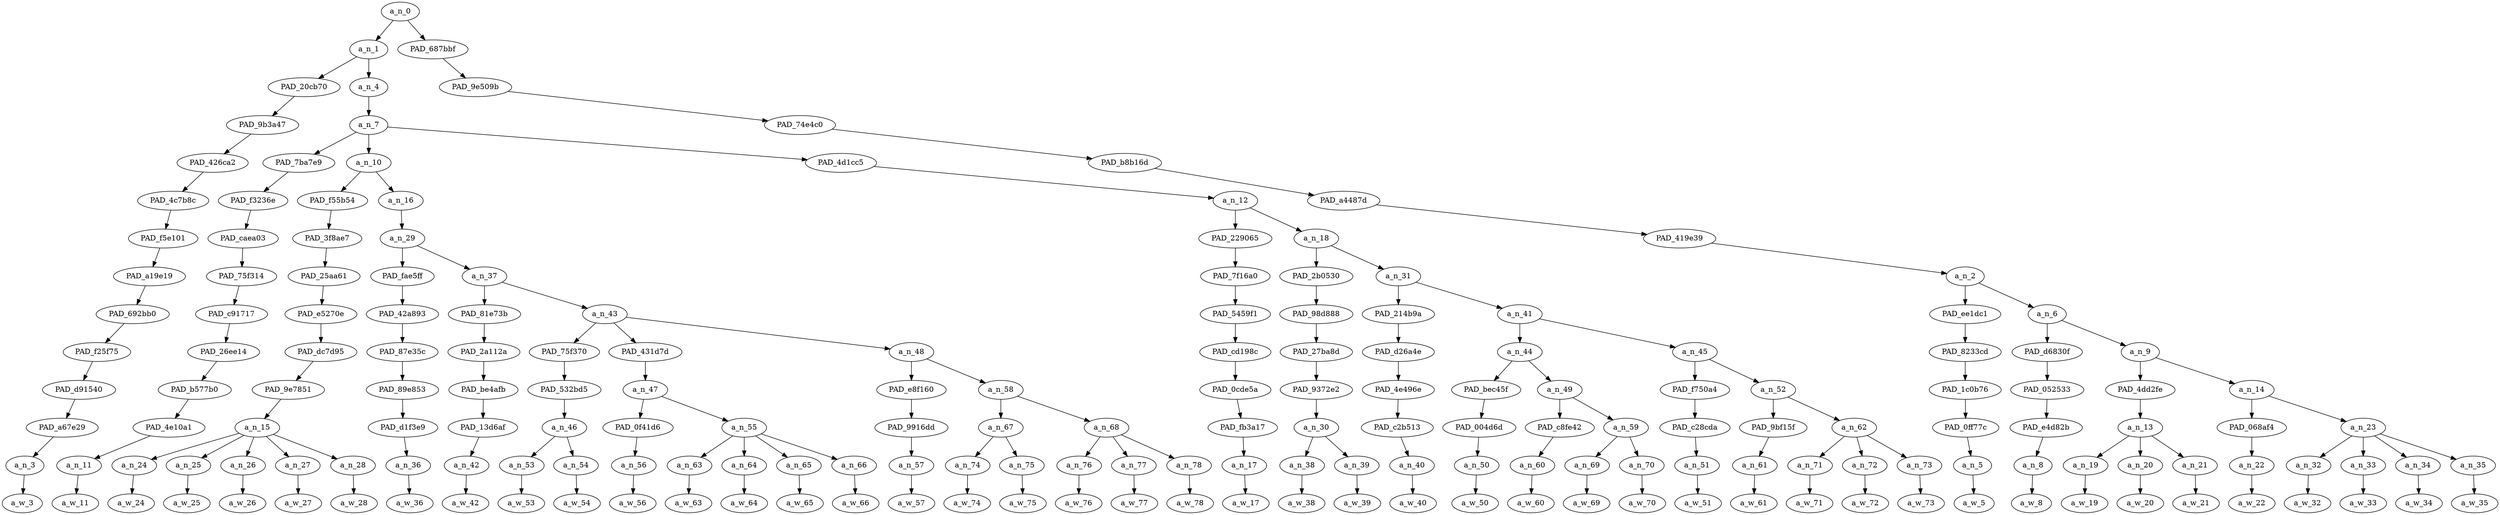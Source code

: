 strict digraph "" {
	a_n_0	[div_dir=1,
		index=0,
		level=13,
		pos="22.38129340277778,13!",
		text_span="[0, 1, 2, 3, 4, 5, 6, 7, 8, 9, 10, 11, 12, 13, 14, 15, 16, 17, 18, 19, 20, 21, 22, 23, 24, 25, 26, 27, 28, 29, 30, 31, 32, 33, 34, \
35, 36, 37, 38, 39, 40, 41, 42, 43, 44]",
		value=1.00000000];
	a_n_1	[div_dir=1,
		index=0,
		level=12,
		pos="8.356336805555555,12!",
		text_span="[0, 1, 2, 3, 4, 5, 6, 7, 8, 9, 10, 11, 12, 13, 14, 15, 16, 17, 18, 19, 20, 21, 22, 23, 24, 25, 26, 27, 28, 29, 30, 31, 32, 33, 34]",
		value=0.71228110];
	a_n_0 -> a_n_1;
	PAD_687bbf	[div_dir=1,
		index=1,
		level=12,
		pos="36.40625,12!",
		text_span="[35, 36, 37, 38, 39, 40, 41, 42, 43, 44]",
		value=0.28755032];
	a_n_0 -> PAD_687bbf;
	PAD_20cb70	[div_dir=1,
		index=0,
		level=11,
		pos="0.0,11!",
		text_span="[0]",
		value=0.01600380];
	a_n_1 -> PAD_20cb70;
	a_n_4	[div_dir=1,
		index=1,
		level=11,
		pos="16.71267361111111,11!",
		text_span="[1, 2, 3, 4, 5, 6, 7, 8, 9, 10, 11, 12, 13, 14, 15, 16, 17, 18, 19, 20, 21, 22, 23, 24, 25, 26, 27, 28, 29, 30, 31, 32, 33, 34]",
		value=0.69609708];
	a_n_1 -> a_n_4;
	PAD_9b3a47	[div_dir=1,
		index=0,
		level=10,
		pos="0.0,10!",
		text_span="[0]",
		value=0.01600380];
	PAD_20cb70 -> PAD_9b3a47;
	PAD_426ca2	[div_dir=1,
		index=0,
		level=9,
		pos="0.0,9!",
		text_span="[0]",
		value=0.01600380];
	PAD_9b3a47 -> PAD_426ca2;
	PAD_4c7b8c	[div_dir=1,
		index=0,
		level=8,
		pos="0.0,8!",
		text_span="[0]",
		value=0.01600380];
	PAD_426ca2 -> PAD_4c7b8c;
	PAD_f5e101	[div_dir=1,
		index=0,
		level=7,
		pos="0.0,7!",
		text_span="[0]",
		value=0.01600380];
	PAD_4c7b8c -> PAD_f5e101;
	PAD_a19e19	[div_dir=1,
		index=0,
		level=6,
		pos="0.0,6!",
		text_span="[0]",
		value=0.01600380];
	PAD_f5e101 -> PAD_a19e19;
	PAD_692bb0	[div_dir=1,
		index=0,
		level=5,
		pos="0.0,5!",
		text_span="[0]",
		value=0.01600380];
	PAD_a19e19 -> PAD_692bb0;
	PAD_f25f75	[div_dir=1,
		index=0,
		level=4,
		pos="0.0,4!",
		text_span="[0]",
		value=0.01600380];
	PAD_692bb0 -> PAD_f25f75;
	PAD_d91540	[div_dir=1,
		index=0,
		level=3,
		pos="0.0,3!",
		text_span="[0]",
		value=0.01600380];
	PAD_f25f75 -> PAD_d91540;
	PAD_a67e29	[div_dir=1,
		index=0,
		level=2,
		pos="0.0,2!",
		text_span="[0]",
		value=0.01600380];
	PAD_d91540 -> PAD_a67e29;
	a_n_3	[div_dir=1,
		index=0,
		level=1,
		pos="0.0,1!",
		text_span="[0]",
		value=0.01600380];
	PAD_a67e29 -> a_n_3;
	a_w_3	[div_dir=0,
		index=0,
		level=0,
		pos="0,0!",
		text_span="[0]",
		value=saw];
	a_n_3 -> a_w_3;
	a_n_7	[div_dir=1,
		index=1,
		level=10,
		pos="16.71267361111111,10!",
		text_span="[1, 2, 3, 4, 5, 6, 7, 8, 9, 10, 11, 12, 13, 14, 15, 16, 17, 18, 19, 20, 21, 22, 23, 24, 25, 26, 27, 28, 29, 30, 31, 32, 33, 34]",
		value=0.69592541];
	a_n_4 -> a_n_7;
	PAD_7ba7e9	[div_dir=1,
		index=2,
		level=9,
		pos="21.0,9!",
		text_span="[21]",
		value=0.00839007];
	a_n_7 -> PAD_7ba7e9;
	a_n_10	[div_dir=1,
		index=1,
		level=9,
		pos="5.442708333333333,9!",
		text_span="[1, 2, 3, 4, 5, 6, 7, 8, 9, 10, 11, 12, 13, 14, 15, 16, 17, 18, 19, 20]",
		value=0.33766876];
	a_n_7 -> a_n_10;
	PAD_4d1cc5	[div_dir=1,
		index=3,
		level=9,
		pos="23.6953125,9!",
		text_span="[22, 23, 24, 25, 26, 27, 28, 29, 30, 31, 32, 33, 34]",
		value=0.34969491];
	a_n_7 -> PAD_4d1cc5;
	PAD_f3236e	[div_dir=1,
		index=3,
		level=8,
		pos="21.0,8!",
		text_span="[21]",
		value=0.00839007];
	PAD_7ba7e9 -> PAD_f3236e;
	PAD_caea03	[div_dir=1,
		index=3,
		level=7,
		pos="21.0,7!",
		text_span="[21]",
		value=0.00839007];
	PAD_f3236e -> PAD_caea03;
	PAD_75f314	[div_dir=1,
		index=4,
		level=6,
		pos="21.0,6!",
		text_span="[21]",
		value=0.00839007];
	PAD_caea03 -> PAD_75f314;
	PAD_c91717	[div_dir=1,
		index=5,
		level=5,
		pos="21.0,5!",
		text_span="[21]",
		value=0.00839007];
	PAD_75f314 -> PAD_c91717;
	PAD_26ee14	[div_dir=1,
		index=7,
		level=4,
		pos="21.0,4!",
		text_span="[21]",
		value=0.00839007];
	PAD_c91717 -> PAD_26ee14;
	PAD_b577b0	[div_dir=1,
		index=8,
		level=3,
		pos="21.0,3!",
		text_span="[21]",
		value=0.00839007];
	PAD_26ee14 -> PAD_b577b0;
	PAD_4e10a1	[div_dir=1,
		index=10,
		level=2,
		pos="21.0,2!",
		text_span="[21]",
		value=0.00839007];
	PAD_b577b0 -> PAD_4e10a1;
	a_n_11	[div_dir=1,
		index=21,
		level=1,
		pos="21.0,1!",
		text_span="[21]",
		value=0.00839007];
	PAD_4e10a1 -> a_n_11;
	a_w_11	[div_dir=0,
		index=21,
		level=0,
		pos="21,0!",
		text_span="[21]",
		value=it];
	a_n_11 -> a_w_11;
	PAD_f55b54	[div_dir=1,
		index=1,
		level=8,
		pos="3.0,8!",
		text_span="[1, 2, 3, 4, 5]",
		value=0.17095649];
	a_n_10 -> PAD_f55b54;
	a_n_16	[div_dir=1,
		index=2,
		level=8,
		pos="7.885416666666666,8!",
		text_span="[6, 7, 8, 9, 10, 11, 12, 13, 14, 15, 16, 17, 18, 19, 20]",
		value=0.16650483];
	a_n_10 -> a_n_16;
	PAD_3f8ae7	[div_dir=1,
		index=1,
		level=7,
		pos="3.0,7!",
		text_span="[1, 2, 3, 4, 5]",
		value=0.17095649];
	PAD_f55b54 -> PAD_3f8ae7;
	PAD_25aa61	[div_dir=1,
		index=1,
		level=6,
		pos="3.0,6!",
		text_span="[1, 2, 3, 4, 5]",
		value=0.17095649];
	PAD_3f8ae7 -> PAD_25aa61;
	PAD_e5270e	[div_dir=1,
		index=1,
		level=5,
		pos="3.0,5!",
		text_span="[1, 2, 3, 4, 5]",
		value=0.17095649];
	PAD_25aa61 -> PAD_e5270e;
	PAD_dc7d95	[div_dir=1,
		index=1,
		level=4,
		pos="3.0,4!",
		text_span="[1, 2, 3, 4, 5]",
		value=0.17095649];
	PAD_e5270e -> PAD_dc7d95;
	PAD_9e7851	[div_dir=1,
		index=1,
		level=3,
		pos="3.0,3!",
		text_span="[1, 2, 3, 4, 5]",
		value=0.17095649];
	PAD_dc7d95 -> PAD_9e7851;
	a_n_15	[div_dir=1,
		index=1,
		level=2,
		pos="3.0,2!",
		text_span="[1, 2, 3, 4, 5]",
		value=0.17095649];
	PAD_9e7851 -> a_n_15;
	a_n_24	[div_dir=1,
		index=1,
		level=1,
		pos="1.0,1!",
		text_span="[1]",
		value=0.01185042];
	a_n_15 -> a_n_24;
	a_n_25	[div_dir=-1,
		index=2,
		level=1,
		pos="2.0,1!",
		text_span="[2]",
		value=0.01322352];
	a_n_15 -> a_n_25;
	a_n_26	[div_dir=-1,
		index=3,
		level=1,
		pos="3.0,1!",
		text_span="[3]",
		value=0.03000832];
	a_n_15 -> a_n_26;
	a_n_27	[div_dir=1,
		index=4,
		level=1,
		pos="4.0,1!",
		text_span="[4]",
		value=0.09532306];
	a_n_15 -> a_n_27;
	a_n_28	[div_dir=1,
		index=5,
		level=1,
		pos="5.0,1!",
		text_span="[5]",
		value=0.02028847];
	a_n_15 -> a_n_28;
	a_w_24	[div_dir=0,
		index=1,
		level=0,
		pos="1,0!",
		text_span="[1]",
		value=the];
	a_n_24 -> a_w_24;
	a_w_25	[div_dir=0,
		index=2,
		level=0,
		pos="2,0!",
		text_span="[2]",
		value=new];
	a_n_25 -> a_w_25;
	a_w_26	[div_dir=0,
		index=3,
		level=0,
		pos="3,0!",
		text_span="[3]",
		value=star];
	a_n_26 -> a_w_26;
	a_w_27	[div_dir=0,
		index=4,
		level=0,
		pos="4,0!",
		text_span="[4]",
		value=whores];
	a_n_27 -> a_w_27;
	a_w_28	[div_dir=0,
		index=5,
		level=0,
		pos="5,0!",
		text_span="[5]",
		value=movie];
	a_n_28 -> a_w_28;
	a_n_29	[div_dir=1,
		index=2,
		level=7,
		pos="7.885416666666666,7!",
		text_span="[6, 7, 8, 9, 10, 11, 12, 13, 14, 15, 16, 17, 18, 19, 20]",
		value=0.16642235];
	a_n_16 -> a_n_29;
	PAD_fae5ff	[div_dir=1,
		index=2,
		level=6,
		pos="6.0,6!",
		text_span="[6]",
		value=0.01136959];
	a_n_29 -> PAD_fae5ff;
	a_n_37	[div_dir=1,
		index=3,
		level=6,
		pos="9.770833333333332,6!",
		text_span="[7, 8, 9, 10, 11, 12, 13, 14, 15, 16, 17, 18, 19, 20]",
		value=0.15497028];
	a_n_29 -> a_n_37;
	PAD_42a893	[div_dir=1,
		index=2,
		level=5,
		pos="6.0,5!",
		text_span="[6]",
		value=0.01136959];
	PAD_fae5ff -> PAD_42a893;
	PAD_87e35c	[div_dir=1,
		index=2,
		level=4,
		pos="6.0,4!",
		text_span="[6]",
		value=0.01136959];
	PAD_42a893 -> PAD_87e35c;
	PAD_89e853	[div_dir=1,
		index=2,
		level=3,
		pos="6.0,3!",
		text_span="[6]",
		value=0.01136959];
	PAD_87e35c -> PAD_89e853;
	PAD_d1f3e9	[div_dir=1,
		index=2,
		level=2,
		pos="6.0,2!",
		text_span="[6]",
		value=0.01136959];
	PAD_89e853 -> PAD_d1f3e9;
	a_n_36	[div_dir=1,
		index=6,
		level=1,
		pos="6.0,1!",
		text_span="[6]",
		value=0.01136959];
	PAD_d1f3e9 -> a_n_36;
	a_w_36	[div_dir=0,
		index=6,
		level=0,
		pos="6,0!",
		text_span="[6]",
		value=this];
	a_n_36 -> a_w_36;
	PAD_81e73b	[div_dir=-1,
		index=3,
		level=5,
		pos="7.0,5!",
		text_span="[7]",
		value=0.00910440];
	a_n_37 -> PAD_81e73b;
	a_n_43	[div_dir=1,
		index=4,
		level=5,
		pos="12.541666666666666,5!",
		text_span="[8, 9, 10, 11, 12, 13, 14, 15, 16, 17, 18, 19, 20]",
		value=0.14578333];
	a_n_37 -> a_n_43;
	PAD_2a112a	[div_dir=-1,
		index=3,
		level=4,
		pos="7.0,4!",
		text_span="[7]",
		value=0.00910440];
	PAD_81e73b -> PAD_2a112a;
	PAD_be4afb	[div_dir=-1,
		index=3,
		level=3,
		pos="7.0,3!",
		text_span="[7]",
		value=0.00910440];
	PAD_2a112a -> PAD_be4afb;
	PAD_13d6af	[div_dir=-1,
		index=3,
		level=2,
		pos="7.0,2!",
		text_span="[7]",
		value=0.00910440];
	PAD_be4afb -> PAD_13d6af;
	a_n_42	[div_dir=-1,
		index=7,
		level=1,
		pos="7.0,1!",
		text_span="[7]",
		value=0.00910440];
	PAD_13d6af -> a_n_42;
	a_w_42	[div_dir=0,
		index=7,
		level=0,
		pos="7,0!",
		text_span="[7]",
		value=is];
	a_n_42 -> a_w_42;
	PAD_75f370	[div_dir=1,
		index=4,
		level=4,
		pos="8.5,4!",
		text_span="[8, 9]",
		value=0.02532743];
	a_n_43 -> PAD_75f370;
	PAD_431d7d	[div_dir=1,
		index=5,
		level=4,
		pos="12.75,4!",
		text_span="[10, 11, 12, 13, 14]",
		value=0.04213928];
	a_n_43 -> PAD_431d7d;
	a_n_48	[div_dir=1,
		index=6,
		level=4,
		pos="16.375,4!",
		text_span="[15, 16, 17, 18, 19, 20]",
		value=0.07822845];
	a_n_43 -> a_n_48;
	PAD_532bd5	[div_dir=1,
		index=4,
		level=3,
		pos="8.5,3!",
		text_span="[8, 9]",
		value=0.02532743];
	PAD_75f370 -> PAD_532bd5;
	a_n_46	[div_dir=1,
		index=4,
		level=2,
		pos="8.5,2!",
		text_span="[8, 9]",
		value=0.02532743];
	PAD_532bd5 -> a_n_46;
	a_n_53	[div_dir=1,
		index=8,
		level=1,
		pos="8.0,1!",
		text_span="[8]",
		value=0.01106403];
	a_n_46 -> a_n_53;
	a_n_54	[div_dir=1,
		index=9,
		level=1,
		pos="9.0,1!",
		text_span="[9]",
		value=0.01424977];
	a_n_46 -> a_n_54;
	a_w_53	[div_dir=0,
		index=8,
		level=0,
		pos="8,0!",
		text_span="[8]",
		value=my];
	a_n_53 -> a_w_53;
	a_w_54	[div_dir=0,
		index=9,
		level=0,
		pos="9,0!",
		text_span="[9]",
		value=review];
	a_n_54 -> a_w_54;
	a_n_47	[div_dir=1,
		index=5,
		level=3,
		pos="12.75,3!",
		text_span="[10, 11, 12, 13, 14]",
		value=0.04213928];
	PAD_431d7d -> a_n_47;
	PAD_0f41d6	[div_dir=1,
		index=6,
		level=2,
		pos="14.0,2!",
		text_span="[14]",
		value=0.01016317];
	a_n_47 -> PAD_0f41d6;
	a_n_55	[div_dir=1,
		index=5,
		level=2,
		pos="11.5,2!",
		text_span="[10, 11, 12, 13]",
		value=0.03195532];
	a_n_47 -> a_n_55;
	a_n_56	[div_dir=1,
		index=14,
		level=1,
		pos="14.0,1!",
		text_span="[14]",
		value=0.01016317];
	PAD_0f41d6 -> a_n_56;
	a_w_56	[div_dir=0,
		index=14,
		level=0,
		pos="14,0!",
		text_span="[14]",
		value=ago];
	a_n_56 -> a_w_56;
	a_n_63	[div_dir=1,
		index=10,
		level=1,
		pos="10.0,1!",
		text_span="[10]",
		value=0.00801433];
	a_n_55 -> a_n_63;
	a_n_64	[div_dir=-1,
		index=11,
		level=1,
		pos="11.0,1!",
		text_span="[11]",
		value=0.00759810];
	a_n_55 -> a_n_64;
	a_n_65	[div_dir=-1,
		index=12,
		level=1,
		pos="12.0,1!",
		text_span="[12]",
		value=0.00790342];
	a_n_55 -> a_n_65;
	a_n_66	[div_dir=1,
		index=13,
		level=1,
		pos="13.0,1!",
		text_span="[13]",
		value=0.00842656];
	a_n_55 -> a_n_66;
	a_w_63	[div_dir=0,
		index=10,
		level=0,
		pos="10,0!",
		text_span="[10]",
		value=a];
	a_n_63 -> a_w_63;
	a_w_64	[div_dir=0,
		index=11,
		level=0,
		pos="11,0!",
		text_span="[11]",
		value=long];
	a_n_64 -> a_w_64;
	a_w_65	[div_dir=0,
		index=12,
		level=0,
		pos="12,0!",
		text_span="[12]",
		value=long1];
	a_n_65 -> a_w_65;
	a_w_66	[div_dir=0,
		index=13,
		level=0,
		pos="13,0!",
		text_span="[13]",
		value=time];
	a_n_66 -> a_w_66;
	PAD_e8f160	[div_dir=-1,
		index=6,
		level=3,
		pos="15.0,3!",
		text_span="[15]",
		value=0.01088264];
	a_n_48 -> PAD_e8f160;
	a_n_58	[div_dir=1,
		index=7,
		level=3,
		pos="17.75,3!",
		text_span="[16, 17, 18, 19, 20]",
		value=0.06724287];
	a_n_48 -> a_n_58;
	PAD_9916dd	[div_dir=-1,
		index=7,
		level=2,
		pos="15.0,2!",
		text_span="[15]",
		value=0.01088264];
	PAD_e8f160 -> PAD_9916dd;
	a_n_57	[div_dir=-1,
		index=15,
		level=1,
		pos="15.0,1!",
		text_span="[15]",
		value=0.01088264];
	PAD_9916dd -> a_n_57;
	a_w_57	[div_dir=0,
		index=15,
		level=0,
		pos="15,0!",
		text_span="[15]",
		value=in];
	a_n_57 -> a_w_57;
	a_n_67	[div_dir=1,
		index=8,
		level=2,
		pos="16.5,2!",
		text_span="[16, 17]",
		value=0.04037077];
	a_n_58 -> a_n_67;
	a_n_68	[div_dir=1,
		index=9,
		level=2,
		pos="19.0,2!",
		text_span="[18, 19, 20]",
		value=0.02675543];
	a_n_58 -> a_n_68;
	a_n_74	[div_dir=1,
		index=16,
		level=1,
		pos="16.0,1!",
		text_span="[16]",
		value=0.00942752];
	a_n_67 -> a_n_74;
	a_n_75	[div_dir=1,
		index=17,
		level=1,
		pos="17.0,1!",
		text_span="[17]",
		value=0.03077738];
	a_n_67 -> a_n_75;
	a_w_74	[div_dir=0,
		index=16,
		level=0,
		pos="16,0!",
		text_span="[16]",
		value=a1];
	a_n_74 -> a_w_74;
	a_w_75	[div_dir=0,
		index=17,
		level=0,
		pos="17,0!",
		text_span="[17]",
		value=ghetto];
	a_n_75 -> a_w_75;
	a_n_76	[div_dir=1,
		index=18,
		level=1,
		pos="18.0,1!",
		text_span="[18]",
		value=0.01024257];
	a_n_68 -> a_n_76;
	a_n_77	[div_dir=1,
		index=19,
		level=1,
		pos="19.0,1!",
		text_span="[19]",
		value=0.00767880];
	a_n_68 -> a_n_77;
	a_n_78	[div_dir=1,
		index=20,
		level=1,
		pos="20.0,1!",
		text_span="[20]",
		value=0.00881402];
	a_n_68 -> a_n_78;
	a_w_76	[div_dir=0,
		index=18,
		level=0,
		pos="18,0!",
		text_span="[18]",
		value=far];
	a_n_76 -> a_w_76;
	a_w_77	[div_dir=0,
		index=19,
		level=0,
		pos="19,0!",
		text_span="[19]",
		value=far1];
	a_n_77 -> a_w_77;
	a_w_78	[div_dir=0,
		index=20,
		level=0,
		pos="20,0!",
		text_span="[20]",
		value=away];
	a_n_78 -> a_w_78;
	a_n_12	[div_dir=1,
		index=4,
		level=8,
		pos="23.6953125,8!",
		text_span="[22, 23, 24, 25, 26, 27, 28, 29, 30, 31, 32, 33, 34]",
		value=0.34969491];
	PAD_4d1cc5 -> a_n_12;
	PAD_229065	[div_dir=1,
		index=4,
		level=7,
		pos="22.0,7!",
		text_span="[22]",
		value=0.00972004];
	a_n_12 -> PAD_229065;
	a_n_18	[div_dir=1,
		index=5,
		level=7,
		pos="25.390625,7!",
		text_span="[23, 24, 25, 26, 27, 28, 29, 30, 31, 32, 33, 34]",
		value=0.33994330];
	a_n_12 -> a_n_18;
	PAD_7f16a0	[div_dir=1,
		index=5,
		level=6,
		pos="22.0,6!",
		text_span="[22]",
		value=0.00972004];
	PAD_229065 -> PAD_7f16a0;
	PAD_5459f1	[div_dir=1,
		index=6,
		level=5,
		pos="22.0,5!",
		text_span="[22]",
		value=0.00972004];
	PAD_7f16a0 -> PAD_5459f1;
	PAD_cd198c	[div_dir=1,
		index=8,
		level=4,
		pos="22.0,4!",
		text_span="[22]",
		value=0.00972004];
	PAD_5459f1 -> PAD_cd198c;
	PAD_0cde5a	[div_dir=1,
		index=9,
		level=3,
		pos="22.0,3!",
		text_span="[22]",
		value=0.00972004];
	PAD_cd198c -> PAD_0cde5a;
	PAD_fb3a17	[div_dir=1,
		index=11,
		level=2,
		pos="22.0,2!",
		text_span="[22]",
		value=0.00972004];
	PAD_0cde5a -> PAD_fb3a17;
	a_n_17	[div_dir=1,
		index=22,
		level=1,
		pos="22.0,1!",
		text_span="[22]",
		value=0.00972004];
	PAD_fb3a17 -> a_n_17;
	a_w_17	[div_dir=0,
		index=22,
		level=0,
		pos="22,0!",
		text_span="[22]",
		value=is1];
	a_n_17 -> a_w_17;
	PAD_2b0530	[div_dir=-1,
		index=6,
		level=6,
		pos="23.5,6!",
		text_span="[23, 24]",
		value=0.02175194];
	a_n_18 -> PAD_2b0530;
	a_n_31	[div_dir=1,
		index=7,
		level=6,
		pos="27.28125,6!",
		text_span="[25, 26, 27, 28, 29, 30, 31, 32, 33, 34]",
		value=0.31815902];
	a_n_18 -> a_n_31;
	PAD_98d888	[div_dir=-1,
		index=7,
		level=5,
		pos="23.5,5!",
		text_span="[23, 24]",
		value=0.02175194];
	PAD_2b0530 -> PAD_98d888;
	PAD_27ba8d	[div_dir=-1,
		index=9,
		level=4,
		pos="23.5,4!",
		text_span="[23, 24]",
		value=0.02175194];
	PAD_98d888 -> PAD_27ba8d;
	PAD_9372e2	[div_dir=-1,
		index=10,
		level=3,
		pos="23.5,3!",
		text_span="[23, 24]",
		value=0.02175194];
	PAD_27ba8d -> PAD_9372e2;
	a_n_30	[div_dir=-1,
		index=12,
		level=2,
		pos="23.5,2!",
		text_span="[23, 24]",
		value=0.02175194];
	PAD_9372e2 -> a_n_30;
	a_n_38	[div_dir=1,
		index=23,
		level=1,
		pos="23.0,1!",
		text_span="[23]",
		value=0.00835988];
	a_n_30 -> a_n_38;
	a_n_39	[div_dir=-1,
		index=24,
		level=1,
		pos="24.0,1!",
		text_span="[24]",
		value=0.01339015];
	a_n_30 -> a_n_39;
	a_w_38	[div_dir=0,
		index=23,
		level=0,
		pos="23,0!",
		text_span="[23]",
		value=a2];
	a_n_38 -> a_w_38;
	a_w_39	[div_dir=0,
		index=24,
		level=0,
		pos="24,0!",
		text_span="[24]",
		value=period];
	a_n_39 -> a_w_39;
	PAD_214b9a	[div_dir=1,
		index=8,
		level=5,
		pos="25.0,5!",
		text_span="[25]",
		value=0.00988715];
	a_n_31 -> PAD_214b9a;
	a_n_41	[div_dir=1,
		index=9,
		level=5,
		pos="29.5625,5!",
		text_span="[26, 27, 28, 29, 30, 31, 32, 33, 34]",
		value=0.30823687];
	a_n_31 -> a_n_41;
	PAD_d26a4e	[div_dir=1,
		index=10,
		level=4,
		pos="25.0,4!",
		text_span="[25]",
		value=0.00988715];
	PAD_214b9a -> PAD_d26a4e;
	PAD_4e496e	[div_dir=1,
		index=11,
		level=3,
		pos="25.0,3!",
		text_span="[25]",
		value=0.00988715];
	PAD_d26a4e -> PAD_4e496e;
	PAD_c2b513	[div_dir=1,
		index=13,
		level=2,
		pos="25.0,2!",
		text_span="[25]",
		value=0.00988715];
	PAD_4e496e -> PAD_c2b513;
	a_n_40	[div_dir=1,
		index=25,
		level=1,
		pos="25.0,1!",
		text_span="[25]",
		value=0.00988715];
	PAD_c2b513 -> a_n_40;
	a_w_40	[div_dir=0,
		index=25,
		level=0,
		pos="25,0!",
		text_span="[25]",
		value=of];
	a_n_40 -> a_w_40;
	a_n_44	[div_dir=1,
		index=11,
		level=4,
		pos="28.125,4!",
		text_span="[26, 27, 28, 29]",
		value=0.22088351];
	a_n_41 -> a_n_44;
	a_n_45	[div_dir=-1,
		index=12,
		level=4,
		pos="31.0,4!",
		text_span="[30, 31, 32, 33, 34]",
		value=0.08732348];
	a_n_41 -> a_n_45;
	PAD_bec45f	[div_dir=-1,
		index=13,
		level=3,
		pos="29.0,3!",
		text_span="[29]",
		value=0.04525097];
	a_n_44 -> PAD_bec45f;
	a_n_49	[div_dir=1,
		index=12,
		level=3,
		pos="27.25,3!",
		text_span="[26, 27, 28]",
		value=0.17558192];
	a_n_44 -> a_n_49;
	PAD_004d6d	[div_dir=-1,
		index=16,
		level=2,
		pos="29.0,2!",
		text_span="[29]",
		value=0.04525097];
	PAD_bec45f -> PAD_004d6d;
	a_n_50	[div_dir=-1,
		index=29,
		level=1,
		pos="29.0,1!",
		text_span="[29]",
		value=0.04525097];
	PAD_004d6d -> a_n_50;
	a_w_50	[div_dir=0,
		index=29,
		level=0,
		pos="29,0!",
		text_span="[29]",
		value=rocketships];
	a_n_50 -> a_w_50;
	PAD_c8fe42	[div_dir=1,
		index=15,
		level=2,
		pos="28.0,2!",
		text_span="[28]",
		value=0.10466301];
	a_n_49 -> PAD_c8fe42;
	a_n_59	[div_dir=1,
		index=14,
		level=2,
		pos="26.5,2!",
		text_span="[26, 27]",
		value=0.07078433];
	a_n_49 -> a_n_59;
	a_n_60	[div_dir=1,
		index=28,
		level=1,
		pos="28.0,1!",
		text_span="[28]",
		value=0.10466301];
	PAD_c8fe42 -> a_n_60;
	a_w_60	[div_dir=0,
		index=28,
		level=0,
		pos="28,0!",
		text_span="[28]",
		value=nigga];
	a_n_60 -> a_w_60;
	a_n_69	[div_dir=-1,
		index=26,
		level=1,
		pos="26.0,1!",
		text_span="[26]",
		value=0.04457029];
	a_n_59 -> a_n_69;
	a_n_70	[div_dir=1,
		index=27,
		level=1,
		pos="27.0,1!",
		text_span="[27]",
		value=0.02616690];
	a_n_59 -> a_n_70;
	a_w_69	[div_dir=0,
		index=26,
		level=0,
		pos="26,0!",
		text_span="[26]",
		value=cibil];
	a_n_69 -> a_w_69;
	a_w_70	[div_dir=0,
		index=27,
		level=0,
		pos="27,0!",
		text_span="[27]",
		value=rights];
	a_n_70 -> a_w_70;
	PAD_f750a4	[div_dir=1,
		index=14,
		level=3,
		pos="30.0,3!",
		text_span="[30]",
		value=0.01699645];
	a_n_45 -> PAD_f750a4;
	a_n_52	[div_dir=-1,
		index=15,
		level=3,
		pos="32.0,3!",
		text_span="[31, 32, 33, 34]",
		value=0.07031898];
	a_n_45 -> a_n_52;
	PAD_c28cda	[div_dir=1,
		index=17,
		level=2,
		pos="30.0,2!",
		text_span="[30]",
		value=0.01699645];
	PAD_f750a4 -> PAD_c28cda;
	a_n_51	[div_dir=1,
		index=30,
		level=1,
		pos="30.0,1!",
		text_span="[30]",
		value=0.01699645];
	PAD_c28cda -> a_n_51;
	a_w_51	[div_dir=0,
		index=30,
		level=0,
		pos="30,0!",
		text_span="[30]",
		value=striking];
	a_n_51 -> a_w_51;
	PAD_9bf15f	[div_dir=1,
		index=18,
		level=2,
		pos="31.0,2!",
		text_span="[31]",
		value=0.01017338];
	a_n_52 -> PAD_9bf15f;
	a_n_62	[div_dir=-1,
		index=19,
		level=2,
		pos="33.0,2!",
		text_span="[32, 33, 34]",
		value=0.06013334];
	a_n_52 -> a_n_62;
	a_n_61	[div_dir=1,
		index=31,
		level=1,
		pos="31.0,1!",
		text_span="[31]",
		value=0.01017338];
	PAD_9bf15f -> a_n_61;
	a_w_61	[div_dir=0,
		index=31,
		level=0,
		pos="31,0!",
		text_span="[31]",
		value=from];
	a_n_61 -> a_w_61;
	a_n_71	[div_dir=-1,
		index=32,
		level=1,
		pos="32.0,1!",
		text_span="[32]",
		value=0.02107947];
	a_n_62 -> a_n_71;
	a_n_72	[div_dir=1,
		index=33,
		level=1,
		pos="33.0,1!",
		text_span="[33]",
		value=0.01866565];
	a_n_62 -> a_n_72;
	a_n_73	[div_dir=-1,
		index=34,
		level=1,
		pos="34.0,1!",
		text_span="[34]",
		value=0.02037427];
	a_n_62 -> a_n_73;
	a_w_71	[div_dir=0,
		index=32,
		level=0,
		pos="32,0!",
		text_span="[32]",
		value=dey];
	a_n_71 -> a_w_71;
	a_w_72	[div_dir=0,
		index=33,
		level=0,
		pos="33,0!",
		text_span="[33]",
		value=hood];
	a_n_72 -> a_w_72;
	a_w_73	[div_dir=0,
		index=34,
		level=0,
		pos="34,0!",
		text_span="[34]",
		value=dey1];
	a_n_73 -> a_w_73;
	PAD_9e509b	[div_dir=1,
		index=2,
		level=11,
		pos="36.40625,11!",
		text_span="[35, 36, 37, 38, 39, 40, 41, 42, 43, 44]",
		value=0.28755032];
	PAD_687bbf -> PAD_9e509b;
	PAD_74e4c0	[div_dir=1,
		index=2,
		level=10,
		pos="36.40625,10!",
		text_span="[35, 36, 37, 38, 39, 40, 41, 42, 43, 44]",
		value=0.28755032];
	PAD_9e509b -> PAD_74e4c0;
	PAD_b8b16d	[div_dir=1,
		index=4,
		level=9,
		pos="36.40625,9!",
		text_span="[35, 36, 37, 38, 39, 40, 41, 42, 43, 44]",
		value=0.28755032];
	PAD_74e4c0 -> PAD_b8b16d;
	PAD_a4487d	[div_dir=1,
		index=5,
		level=8,
		pos="36.40625,8!",
		text_span="[35, 36, 37, 38, 39, 40, 41, 42, 43, 44]",
		value=0.28755032];
	PAD_b8b16d -> PAD_a4487d;
	PAD_419e39	[div_dir=1,
		index=6,
		level=7,
		pos="36.40625,7!",
		text_span="[35, 36, 37, 38, 39, 40, 41, 42, 43, 44]",
		value=0.28755032];
	PAD_a4487d -> PAD_419e39;
	a_n_2	[div_dir=1,
		index=8,
		level=6,
		pos="36.40625,6!",
		text_span="[35, 36, 37, 38, 39, 40, 41, 42, 43, 44]",
		value=0.28755032];
	PAD_419e39 -> a_n_2;
	PAD_ee1dc1	[div_dir=-1,
		index=10,
		level=5,
		pos="35.0,5!",
		text_span="[35]",
		value=0.01043362];
	a_n_2 -> PAD_ee1dc1;
	a_n_6	[div_dir=1,
		index=11,
		level=5,
		pos="37.8125,5!",
		text_span="[36, 37, 38, 39, 40, 41, 42, 43, 44]",
		value=0.27709231];
	a_n_2 -> a_n_6;
	PAD_8233cd	[div_dir=-1,
		index=13,
		level=4,
		pos="35.0,4!",
		text_span="[35]",
		value=0.01043362];
	PAD_ee1dc1 -> PAD_8233cd;
	PAD_1c0b76	[div_dir=-1,
		index=16,
		level=3,
		pos="35.0,3!",
		text_span="[35]",
		value=0.01043362];
	PAD_8233cd -> PAD_1c0b76;
	PAD_0ff77c	[div_dir=-1,
		index=20,
		level=2,
		pos="35.0,2!",
		text_span="[35]",
		value=0.01043362];
	PAD_1c0b76 -> PAD_0ff77c;
	a_n_5	[div_dir=-1,
		index=35,
		level=1,
		pos="35.0,1!",
		text_span="[35]",
		value=0.01043362];
	PAD_0ff77c -> a_n_5;
	a_w_5	[div_dir=0,
		index=35,
		level=0,
		pos="35,0!",
		text_span="[35]",
		value=have];
	a_n_5 -> a_w_5;
	PAD_d6830f	[div_dir=1,
		index=14,
		level=4,
		pos="36.0,4!",
		text_span="[36]",
		value=0.01070210];
	a_n_6 -> PAD_d6830f;
	a_n_9	[div_dir=1,
		index=15,
		level=4,
		pos="39.625,4!",
		text_span="[37, 38, 39, 40, 41, 42, 43, 44]",
		value=0.26636384];
	a_n_6 -> a_n_9;
	PAD_052533	[div_dir=1,
		index=17,
		level=3,
		pos="36.0,3!",
		text_span="[36]",
		value=0.01070210];
	PAD_d6830f -> PAD_052533;
	PAD_e4d82b	[div_dir=1,
		index=21,
		level=2,
		pos="36.0,2!",
		text_span="[36]",
		value=0.01070210];
	PAD_052533 -> PAD_e4d82b;
	a_n_8	[div_dir=1,
		index=36,
		level=1,
		pos="36.0,1!",
		text_span="[36]",
		value=0.01070210];
	PAD_e4d82b -> a_n_8;
	a_w_8	[div_dir=0,
		index=36,
		level=0,
		pos="36,0!",
		text_span="[36]",
		value=won];
	a_n_8 -> a_w_8;
	PAD_4dd2fe	[div_dir=-1,
		index=18,
		level=3,
		pos="38.0,3!",
		text_span="[37, 38, 39]",
		value=0.04734924];
	a_n_9 -> PAD_4dd2fe;
	a_n_14	[div_dir=1,
		index=19,
		level=3,
		pos="41.25,3!",
		text_span="[40, 41, 42, 43, 44]",
		value=0.21898896];
	a_n_9 -> a_n_14;
	a_n_13	[div_dir=-1,
		index=22,
		level=2,
		pos="38.0,2!",
		text_span="[37, 38, 39]",
		value=0.04734924];
	PAD_4dd2fe -> a_n_13;
	a_n_19	[div_dir=1,
		index=37,
		level=1,
		pos="37.0,1!",
		text_span="[37]",
		value=0.02065244];
	a_n_13 -> a_n_19;
	a_n_20	[div_dir=-1,
		index=38,
		level=1,
		pos="38.0,1!",
		text_span="[38]",
		value=0.01086403];
	a_n_13 -> a_n_20;
	a_n_21	[div_dir=-1,
		index=39,
		level=1,
		pos="39.0,1!",
		text_span="[39]",
		value=0.01580642];
	a_n_13 -> a_n_21;
	a_w_19	[div_dir=0,
		index=37,
		level=0,
		pos="37,0!",
		text_span="[37]",
		value=dey2];
	a_n_19 -> a_w_19;
	a_w_20	[div_dir=0,
		index=38,
		level=0,
		pos="38,0!",
		text_span="[38]",
		value=first];
	a_n_20 -> a_w_20;
	a_w_21	[div_dir=0,
		index=39,
		level=0,
		pos="39,0!",
		text_span="[39]",
		value=victory];
	a_n_21 -> a_w_21;
	PAD_068af4	[div_dir=1,
		index=23,
		level=2,
		pos="40.0,2!",
		text_span="[40]",
		value=0.01338282];
	a_n_14 -> PAD_068af4;
	a_n_23	[div_dir=1,
		index=24,
		level=2,
		pos="42.5,2!",
		text_span="[41, 42, 43, 44]",
		value=0.20555442];
	a_n_14 -> a_n_23;
	a_n_22	[div_dir=1,
		index=40,
		level=1,
		pos="40.0,1!",
		text_span="[40]",
		value=0.01338282];
	PAD_068af4 -> a_n_22;
	a_w_22	[div_dir=0,
		index=40,
		level=0,
		pos="40,0!",
		text_span="[40]",
		value=against];
	a_n_22 -> a_w_22;
	a_n_32	[div_dir=1,
		index=41,
		level=1,
		pos="41.0,1!",
		text_span="[41]",
		value=0.01269713];
	a_n_23 -> a_n_32;
	a_n_33	[div_dir=1,
		index=42,
		level=1,
		pos="42.0,1!",
		text_span="[42]",
		value=0.06710786];
	a_n_23 -> a_n_33;
	a_n_34	[div_dir=-1,
		index=43,
		level=1,
		pos="43.0,1!",
		text_span="[43]",
		value=0.09872845];
	a_n_23 -> a_n_34;
	a_n_35	[div_dir=1,
		index=44,
		level=1,
		pos="44.0,1!",
		text_span="[44]",
		value=0.02696777];
	a_n_23 -> a_n_35;
	a_w_32	[div_dir=0,
		index=41,
		level=0,
		pos="41,0!",
		text_span="[41]",
		value=the1];
	a_n_32 -> a_w_32;
	a_w_33	[div_dir=0,
		index=42,
		level=0,
		pos="42,0!",
		text_span="[42]",
		value=ebil];
	a_n_33 -> a_w_33;
	a_w_34	[div_dir=0,
		index=43,
		level=0,
		pos="43,0!",
		text_span="[43]",
		value=cracka];
	a_n_34 -> a_w_34;
	a_w_35	[div_dir=0,
		index=44,
		level=0,
		pos="44,0!",
		text_span="[44]",
		value=empire];
	a_n_35 -> a_w_35;
}
